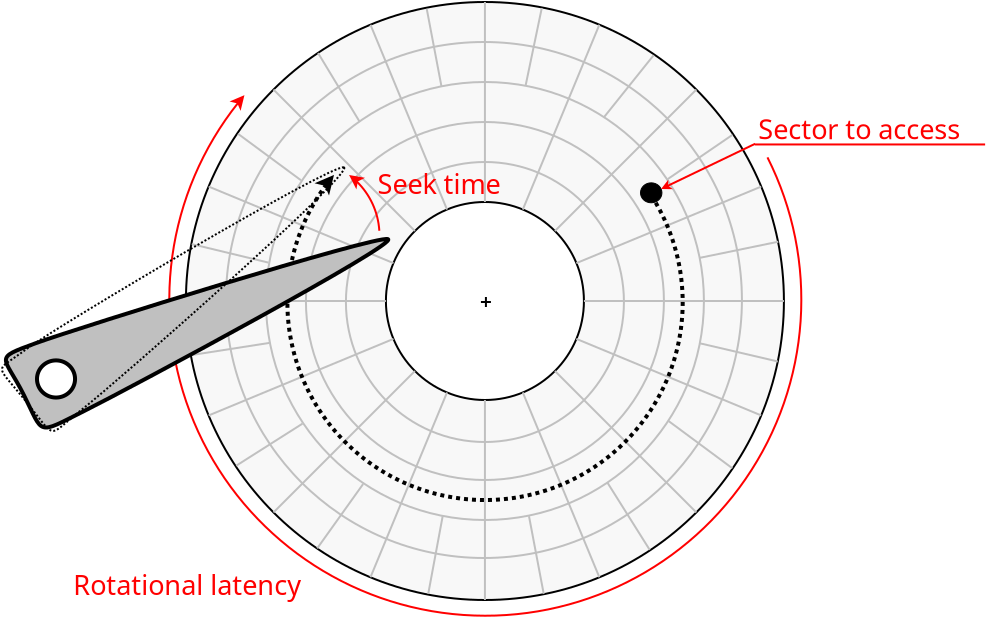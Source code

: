 <?xml version="1.0" encoding="UTF-8"?>
<dia:diagram xmlns:dia="http://www.lysator.liu.se/~alla/dia/">
  <dia:layer name="Background" visible="true" active="true">
    <dia:object type="Standard - Arc" version="0" id="O0">
      <dia:attribute name="obj_pos">
        <dia:point val="51.322,-15.412"/>
      </dia:attribute>
      <dia:attribute name="obj_bb">
        <dia:rectangle val="47.515,-15.468;79.217,10.666"/>
      </dia:attribute>
      <dia:attribute name="conn_endpoints">
        <dia:point val="51.322,-15.412"/>
        <dia:point val="77.473,-12.301"/>
      </dia:attribute>
      <dia:attribute name="arc_color">
        <dia:color val="#ff0000"/>
      </dia:attribute>
      <dia:attribute name="curve_distance">
        <dia:real val="24.534"/>
      </dia:attribute>
      <dia:attribute name="line_width">
        <dia:real val="0.1"/>
      </dia:attribute>
      <dia:attribute name="start_arrow">
        <dia:enum val="22"/>
      </dia:attribute>
      <dia:attribute name="start_arrow_length">
        <dia:real val="0.5"/>
      </dia:attribute>
      <dia:attribute name="start_arrow_width">
        <dia:real val="0.5"/>
      </dia:attribute>
    </dia:object>
    <dia:object type="Standard - Text" version="1" id="O1">
      <dia:attribute name="obj_pos">
        <dia:point val="42.765,9.581"/>
      </dia:attribute>
      <dia:attribute name="obj_bb">
        <dia:rectangle val="42.765,8.323;55.057,9.901"/>
      </dia:attribute>
      <dia:attribute name="text">
        <dia:composite type="text">
          <dia:attribute name="string">
            <dia:string>#Rotational latency#</dia:string>
          </dia:attribute>
          <dia:attribute name="font">
            <dia:font family="sans" style="0" name="Helvetica"/>
          </dia:attribute>
          <dia:attribute name="height">
            <dia:real val="1.693"/>
          </dia:attribute>
          <dia:attribute name="pos">
            <dia:point val="42.765,9.581"/>
          </dia:attribute>
          <dia:attribute name="color">
            <dia:color val="#ff0000"/>
          </dia:attribute>
          <dia:attribute name="alignment">
            <dia:enum val="0"/>
          </dia:attribute>
        </dia:composite>
      </dia:attribute>
      <dia:attribute name="valign">
        <dia:enum val="3"/>
      </dia:attribute>
    </dia:object>
    <dia:object type="Standard - Line" version="0" id="O2">
      <dia:attribute name="obj_pos">
        <dia:point val="76.839,-12.947"/>
      </dia:attribute>
      <dia:attribute name="obj_bb">
        <dia:rectangle val="76.789,-12.997;88.406,-12.897"/>
      </dia:attribute>
      <dia:attribute name="conn_endpoints">
        <dia:point val="76.839,-12.947"/>
        <dia:point val="88.356,-12.947"/>
      </dia:attribute>
      <dia:attribute name="numcp">
        <dia:int val="1"/>
      </dia:attribute>
      <dia:attribute name="line_color">
        <dia:color val="#ff0000"/>
      </dia:attribute>
      <dia:attribute name="line_width">
        <dia:real val="0.1"/>
      </dia:attribute>
    </dia:object>
    <dia:object type="Standard - Text" version="1" id="O3">
      <dia:attribute name="obj_pos">
        <dia:point val="77.013,-13.207"/>
      </dia:attribute>
      <dia:attribute name="obj_bb">
        <dia:rectangle val="77.013,-14.464;88.155,-12.886"/>
      </dia:attribute>
      <dia:attribute name="text">
        <dia:composite type="text">
          <dia:attribute name="string">
            <dia:string>#Sector to access#</dia:string>
          </dia:attribute>
          <dia:attribute name="font">
            <dia:font family="sans" style="0" name="Helvetica"/>
          </dia:attribute>
          <dia:attribute name="height">
            <dia:real val="1.693"/>
          </dia:attribute>
          <dia:attribute name="pos">
            <dia:point val="77.013,-13.207"/>
          </dia:attribute>
          <dia:attribute name="color">
            <dia:color val="#ff0000"/>
          </dia:attribute>
          <dia:attribute name="alignment">
            <dia:enum val="0"/>
          </dia:attribute>
        </dia:composite>
      </dia:attribute>
      <dia:attribute name="valign">
        <dia:enum val="3"/>
      </dia:attribute>
    </dia:object>
    <dia:group>
      <dia:object type="Flowchart - Ellipse" version="0" id="O4">
        <dia:attribute name="obj_pos">
          <dia:point val="48.396,-20.07"/>
        </dia:attribute>
        <dia:attribute name="obj_bb">
          <dia:rectangle val="48.346,-20.12;78.346,9.88"/>
        </dia:attribute>
        <dia:attribute name="elem_corner">
          <dia:point val="48.396,-20.07"/>
        </dia:attribute>
        <dia:attribute name="elem_width">
          <dia:real val="29.9"/>
        </dia:attribute>
        <dia:attribute name="elem_height">
          <dia:real val="29.9"/>
        </dia:attribute>
        <dia:attribute name="border_width">
          <dia:real val="0.1"/>
        </dia:attribute>
        <dia:attribute name="inner_color">
          <dia:color val="#f8f8f8"/>
        </dia:attribute>
        <dia:attribute name="show_background">
          <dia:boolean val="true"/>
        </dia:attribute>
        <dia:attribute name="padding">
          <dia:real val="0.354"/>
        </dia:attribute>
        <dia:attribute name="text">
          <dia:composite type="text">
            <dia:attribute name="string">
              <dia:string>##</dia:string>
            </dia:attribute>
            <dia:attribute name="font">
              <dia:font family="sans" style="0" name="Helvetica"/>
            </dia:attribute>
            <dia:attribute name="height">
              <dia:real val="0.8"/>
            </dia:attribute>
            <dia:attribute name="pos">
              <dia:point val="63.346,-4.925"/>
            </dia:attribute>
            <dia:attribute name="color">
              <dia:color val="#000000"/>
            </dia:attribute>
            <dia:attribute name="alignment">
              <dia:enum val="1"/>
            </dia:attribute>
          </dia:composite>
        </dia:attribute>
      </dia:object>
      <dia:object type="Flowchart - Ellipse" version="0" id="O5">
        <dia:attribute name="obj_pos">
          <dia:point val="58.396,-10.07"/>
        </dia:attribute>
        <dia:attribute name="obj_bb">
          <dia:rectangle val="58.346,-10.12;68.346,-0.12"/>
        </dia:attribute>
        <dia:attribute name="elem_corner">
          <dia:point val="58.396,-10.07"/>
        </dia:attribute>
        <dia:attribute name="elem_width">
          <dia:real val="9.9"/>
        </dia:attribute>
        <dia:attribute name="elem_height">
          <dia:real val="9.9"/>
        </dia:attribute>
        <dia:attribute name="border_width">
          <dia:real val="0.1"/>
        </dia:attribute>
        <dia:attribute name="show_background">
          <dia:boolean val="true"/>
        </dia:attribute>
        <dia:attribute name="padding">
          <dia:real val="0.354"/>
        </dia:attribute>
        <dia:attribute name="text">
          <dia:composite type="text">
            <dia:attribute name="string">
              <dia:string>##</dia:string>
            </dia:attribute>
            <dia:attribute name="font">
              <dia:font family="sans" style="0" name="Helvetica"/>
            </dia:attribute>
            <dia:attribute name="height">
              <dia:real val="0.8"/>
            </dia:attribute>
            <dia:attribute name="pos">
              <dia:point val="63.346,-4.925"/>
            </dia:attribute>
            <dia:attribute name="color">
              <dia:color val="#000000"/>
            </dia:attribute>
            <dia:attribute name="alignment">
              <dia:enum val="1"/>
            </dia:attribute>
          </dia:composite>
        </dia:attribute>
      </dia:object>
      <dia:object type="Flowchart - Ellipse" version="0" id="O6">
        <dia:attribute name="obj_pos">
          <dia:point val="56.396,-12.07"/>
        </dia:attribute>
        <dia:attribute name="obj_bb">
          <dia:rectangle val="56.346,-12.12;70.346,1.98"/>
        </dia:attribute>
        <dia:attribute name="elem_corner">
          <dia:point val="56.396,-12.07"/>
        </dia:attribute>
        <dia:attribute name="elem_width">
          <dia:real val="13.9"/>
        </dia:attribute>
        <dia:attribute name="elem_height">
          <dia:real val="14.0"/>
        </dia:attribute>
        <dia:attribute name="border_width">
          <dia:real val="0.1"/>
        </dia:attribute>
        <dia:attribute name="border_color">
          <dia:color val="#c0c0c0"/>
        </dia:attribute>
        <dia:attribute name="show_background">
          <dia:boolean val="false"/>
        </dia:attribute>
        <dia:attribute name="padding">
          <dia:real val="0.354"/>
        </dia:attribute>
        <dia:attribute name="text">
          <dia:composite type="text">
            <dia:attribute name="string">
              <dia:string>##</dia:string>
            </dia:attribute>
            <dia:attribute name="font">
              <dia:font family="sans" style="0" name="Helvetica"/>
            </dia:attribute>
            <dia:attribute name="height">
              <dia:real val="0.8"/>
            </dia:attribute>
            <dia:attribute name="pos">
              <dia:point val="63.346,-4.875"/>
            </dia:attribute>
            <dia:attribute name="color">
              <dia:color val="#000000"/>
            </dia:attribute>
            <dia:attribute name="alignment">
              <dia:enum val="1"/>
            </dia:attribute>
          </dia:composite>
        </dia:attribute>
      </dia:object>
      <dia:object type="Flowchart - Ellipse" version="0" id="O7">
        <dia:attribute name="obj_pos">
          <dia:point val="54.396,-14.07"/>
        </dia:attribute>
        <dia:attribute name="obj_bb">
          <dia:rectangle val="54.346,-14.12;72.346,3.88"/>
        </dia:attribute>
        <dia:attribute name="elem_corner">
          <dia:point val="54.396,-14.07"/>
        </dia:attribute>
        <dia:attribute name="elem_width">
          <dia:real val="17.9"/>
        </dia:attribute>
        <dia:attribute name="elem_height">
          <dia:real val="17.9"/>
        </dia:attribute>
        <dia:attribute name="border_width">
          <dia:real val="0.1"/>
        </dia:attribute>
        <dia:attribute name="border_color">
          <dia:color val="#c0c0c0"/>
        </dia:attribute>
        <dia:attribute name="show_background">
          <dia:boolean val="false"/>
        </dia:attribute>
        <dia:attribute name="padding">
          <dia:real val="0.354"/>
        </dia:attribute>
        <dia:attribute name="text">
          <dia:composite type="text">
            <dia:attribute name="string">
              <dia:string>##</dia:string>
            </dia:attribute>
            <dia:attribute name="font">
              <dia:font family="sans" style="0" name="Helvetica"/>
            </dia:attribute>
            <dia:attribute name="height">
              <dia:real val="0.8"/>
            </dia:attribute>
            <dia:attribute name="pos">
              <dia:point val="63.346,-4.925"/>
            </dia:attribute>
            <dia:attribute name="color">
              <dia:color val="#000000"/>
            </dia:attribute>
            <dia:attribute name="alignment">
              <dia:enum val="1"/>
            </dia:attribute>
          </dia:composite>
        </dia:attribute>
      </dia:object>
      <dia:object type="Flowchart - Ellipse" version="0" id="O8">
        <dia:attribute name="obj_pos">
          <dia:point val="50.396,-18.07"/>
        </dia:attribute>
        <dia:attribute name="obj_bb">
          <dia:rectangle val="50.346,-18.12;76.246,7.78"/>
        </dia:attribute>
        <dia:attribute name="elem_corner">
          <dia:point val="50.396,-18.07"/>
        </dia:attribute>
        <dia:attribute name="elem_width">
          <dia:real val="25.8"/>
        </dia:attribute>
        <dia:attribute name="elem_height">
          <dia:real val="25.8"/>
        </dia:attribute>
        <dia:attribute name="border_width">
          <dia:real val="0.1"/>
        </dia:attribute>
        <dia:attribute name="border_color">
          <dia:color val="#c0c0c0"/>
        </dia:attribute>
        <dia:attribute name="show_background">
          <dia:boolean val="false"/>
        </dia:attribute>
        <dia:attribute name="padding">
          <dia:real val="0.354"/>
        </dia:attribute>
        <dia:attribute name="text">
          <dia:composite type="text">
            <dia:attribute name="string">
              <dia:string>##</dia:string>
            </dia:attribute>
            <dia:attribute name="font">
              <dia:font family="sans" style="0" name="Helvetica"/>
            </dia:attribute>
            <dia:attribute name="height">
              <dia:real val="0.8"/>
            </dia:attribute>
            <dia:attribute name="pos">
              <dia:point val="63.296,-4.975"/>
            </dia:attribute>
            <dia:attribute name="color">
              <dia:color val="#000000"/>
            </dia:attribute>
            <dia:attribute name="alignment">
              <dia:enum val="1"/>
            </dia:attribute>
          </dia:composite>
        </dia:attribute>
      </dia:object>
      <dia:object type="Flowchart - Ellipse" version="0" id="O9">
        <dia:attribute name="obj_pos">
          <dia:point val="52.396,-16.07"/>
        </dia:attribute>
        <dia:attribute name="obj_bb">
          <dia:rectangle val="52.346,-16.12;74.346,5.88"/>
        </dia:attribute>
        <dia:attribute name="elem_corner">
          <dia:point val="52.396,-16.07"/>
        </dia:attribute>
        <dia:attribute name="elem_width">
          <dia:real val="21.9"/>
        </dia:attribute>
        <dia:attribute name="elem_height">
          <dia:real val="21.9"/>
        </dia:attribute>
        <dia:attribute name="border_width">
          <dia:real val="0.1"/>
        </dia:attribute>
        <dia:attribute name="border_color">
          <dia:color val="#c0c0c0"/>
        </dia:attribute>
        <dia:attribute name="show_background">
          <dia:boolean val="false"/>
        </dia:attribute>
        <dia:attribute name="padding">
          <dia:real val="0.354"/>
        </dia:attribute>
        <dia:attribute name="text">
          <dia:composite type="text">
            <dia:attribute name="string">
              <dia:string>##</dia:string>
            </dia:attribute>
            <dia:attribute name="font">
              <dia:font family="sans" style="0" name="Helvetica"/>
            </dia:attribute>
            <dia:attribute name="height">
              <dia:real val="0.8"/>
            </dia:attribute>
            <dia:attribute name="pos">
              <dia:point val="63.346,-4.925"/>
            </dia:attribute>
            <dia:attribute name="color">
              <dia:color val="#000000"/>
            </dia:attribute>
            <dia:attribute name="alignment">
              <dia:enum val="1"/>
            </dia:attribute>
          </dia:composite>
        </dia:attribute>
      </dia:object>
      <dia:object type="Standard - Line" version="0" id="O10">
        <dia:attribute name="obj_pos">
          <dia:point val="68.296,-5.12"/>
        </dia:attribute>
        <dia:attribute name="obj_bb">
          <dia:rectangle val="68.246,-5.17;78.346,-5.07"/>
        </dia:attribute>
        <dia:attribute name="conn_endpoints">
          <dia:point val="68.296,-5.12"/>
          <dia:point val="78.296,-5.12"/>
        </dia:attribute>
        <dia:attribute name="numcp">
          <dia:int val="1"/>
        </dia:attribute>
        <dia:attribute name="line_color">
          <dia:color val="#c0c0c0"/>
        </dia:attribute>
        <dia:attribute name="line_width">
          <dia:real val="0.1"/>
        </dia:attribute>
      </dia:object>
      <dia:object type="Standard - Line" version="0" id="O11">
        <dia:attribute name="obj_pos">
          <dia:point val="63.346,-20.07"/>
        </dia:attribute>
        <dia:attribute name="obj_bb">
          <dia:rectangle val="63.296,-20.12;63.396,-10.02"/>
        </dia:attribute>
        <dia:attribute name="conn_endpoints">
          <dia:point val="63.346,-20.07"/>
          <dia:point val="63.346,-10.07"/>
        </dia:attribute>
        <dia:attribute name="numcp">
          <dia:int val="1"/>
        </dia:attribute>
        <dia:attribute name="line_color">
          <dia:color val="#c0c0c0"/>
        </dia:attribute>
        <dia:attribute name="line_width">
          <dia:real val="0.1"/>
        </dia:attribute>
      </dia:object>
      <dia:object type="Standard - Line" version="0" id="O12">
        <dia:attribute name="obj_pos">
          <dia:point val="63.346,9.83"/>
        </dia:attribute>
        <dia:attribute name="obj_bb">
          <dia:rectangle val="63.296,-0.22;63.396,9.88"/>
        </dia:attribute>
        <dia:attribute name="conn_endpoints">
          <dia:point val="63.346,9.83"/>
          <dia:point val="63.346,-0.17"/>
        </dia:attribute>
        <dia:attribute name="numcp">
          <dia:int val="1"/>
        </dia:attribute>
        <dia:attribute name="line_color">
          <dia:color val="#c0c0c0"/>
        </dia:attribute>
        <dia:attribute name="line_width">
          <dia:real val="0.1"/>
        </dia:attribute>
      </dia:object>
      <dia:object type="Standard - Line" version="0" id="O13">
        <dia:attribute name="obj_pos">
          <dia:point val="65.24,-9.693"/>
        </dia:attribute>
        <dia:attribute name="obj_bb">
          <dia:rectangle val="65.175,-18.997;69.132,-9.628"/>
        </dia:attribute>
        <dia:attribute name="conn_endpoints">
          <dia:point val="65.24,-9.693"/>
          <dia:point val="69.067,-18.932"/>
        </dia:attribute>
        <dia:attribute name="numcp">
          <dia:int val="1"/>
        </dia:attribute>
        <dia:attribute name="line_color">
          <dia:color val="#c0c0c0"/>
        </dia:attribute>
        <dia:attribute name="line_width">
          <dia:real val="0.1"/>
        </dia:attribute>
      </dia:object>
      <dia:object type="Standard - Line" version="0" id="O14">
        <dia:attribute name="obj_pos">
          <dia:point val="58.396,-5.12"/>
        </dia:attribute>
        <dia:attribute name="obj_bb">
          <dia:rectangle val="48.346,-5.17;58.446,-5.07"/>
        </dia:attribute>
        <dia:attribute name="conn_endpoints">
          <dia:point val="58.396,-5.12"/>
          <dia:point val="48.396,-5.12"/>
        </dia:attribute>
        <dia:attribute name="numcp">
          <dia:int val="1"/>
        </dia:attribute>
        <dia:attribute name="line_color">
          <dia:color val="#c0c0c0"/>
        </dia:attribute>
        <dia:attribute name="line_width">
          <dia:real val="0.1"/>
        </dia:attribute>
      </dia:object>
      <dia:object type="Standard - Line" version="0" id="O15">
        <dia:attribute name="obj_pos">
          <dia:point val="66.846,-8.62"/>
        </dia:attribute>
        <dia:attribute name="obj_bb">
          <dia:rectangle val="66.775,-15.762;73.987,-8.549"/>
        </dia:attribute>
        <dia:attribute name="conn_endpoints">
          <dia:point val="66.846,-8.62"/>
          <dia:point val="73.917,-15.691"/>
        </dia:attribute>
        <dia:attribute name="numcp">
          <dia:int val="1"/>
        </dia:attribute>
        <dia:attribute name="line_color">
          <dia:color val="#c0c0c0"/>
        </dia:attribute>
        <dia:attribute name="line_width">
          <dia:real val="0.1"/>
        </dia:attribute>
      </dia:object>
      <dia:object type="Standard - Line" version="0" id="O16">
        <dia:attribute name="obj_pos">
          <dia:point val="67.919,-7.014"/>
        </dia:attribute>
        <dia:attribute name="obj_bb">
          <dia:rectangle val="67.853,-10.906;77.223,-6.949"/>
        </dia:attribute>
        <dia:attribute name="conn_endpoints">
          <dia:point val="67.919,-7.014"/>
          <dia:point val="77.158,-10.841"/>
        </dia:attribute>
        <dia:attribute name="numcp">
          <dia:int val="1"/>
        </dia:attribute>
        <dia:attribute name="line_color">
          <dia:color val="#c0c0c0"/>
        </dia:attribute>
        <dia:attribute name="line_width">
          <dia:real val="0.1"/>
        </dia:attribute>
      </dia:object>
      <dia:object type="Standard - Line" version="0" id="O17">
        <dia:attribute name="obj_pos">
          <dia:point val="67.919,-3.226"/>
        </dia:attribute>
        <dia:attribute name="obj_bb">
          <dia:rectangle val="67.853,-3.291;77.223,0.666"/>
        </dia:attribute>
        <dia:attribute name="conn_endpoints">
          <dia:point val="67.919,-3.226"/>
          <dia:point val="77.158,0.601"/>
        </dia:attribute>
        <dia:attribute name="numcp">
          <dia:int val="1"/>
        </dia:attribute>
        <dia:attribute name="line_color">
          <dia:color val="#c0c0c0"/>
        </dia:attribute>
        <dia:attribute name="line_width">
          <dia:real val="0.1"/>
        </dia:attribute>
      </dia:object>
      <dia:object type="Standard - Line" version="0" id="O18">
        <dia:attribute name="obj_pos">
          <dia:point val="66.846,-1.62"/>
        </dia:attribute>
        <dia:attribute name="obj_bb">
          <dia:rectangle val="66.775,-1.691;73.987,5.522"/>
        </dia:attribute>
        <dia:attribute name="conn_endpoints">
          <dia:point val="66.846,-1.62"/>
          <dia:point val="73.917,5.451"/>
        </dia:attribute>
        <dia:attribute name="numcp">
          <dia:int val="1"/>
        </dia:attribute>
        <dia:attribute name="line_color">
          <dia:color val="#c0c0c0"/>
        </dia:attribute>
        <dia:attribute name="line_width">
          <dia:real val="0.1"/>
        </dia:attribute>
      </dia:object>
      <dia:object type="Standard - Line" version="0" id="O19">
        <dia:attribute name="obj_pos">
          <dia:point val="65.24,-0.547"/>
        </dia:attribute>
        <dia:attribute name="obj_bb">
          <dia:rectangle val="65.175,-0.612;69.132,8.757"/>
        </dia:attribute>
        <dia:attribute name="conn_endpoints">
          <dia:point val="65.24,-0.547"/>
          <dia:point val="69.067,8.692"/>
        </dia:attribute>
        <dia:attribute name="numcp">
          <dia:int val="1"/>
        </dia:attribute>
        <dia:attribute name="line_color">
          <dia:color val="#c0c0c0"/>
        </dia:attribute>
        <dia:attribute name="line_width">
          <dia:real val="0.1"/>
        </dia:attribute>
      </dia:object>
      <dia:object type="Standard - Line" version="0" id="O20">
        <dia:attribute name="obj_pos">
          <dia:point val="61.451,-0.547"/>
        </dia:attribute>
        <dia:attribute name="obj_bb">
          <dia:rectangle val="57.559,-0.612;61.517,8.757"/>
        </dia:attribute>
        <dia:attribute name="conn_endpoints">
          <dia:point val="61.451,-0.547"/>
          <dia:point val="57.624,8.692"/>
        </dia:attribute>
        <dia:attribute name="numcp">
          <dia:int val="1"/>
        </dia:attribute>
        <dia:attribute name="line_color">
          <dia:color val="#c0c0c0"/>
        </dia:attribute>
        <dia:attribute name="line_width">
          <dia:real val="0.1"/>
        </dia:attribute>
      </dia:object>
      <dia:object type="Standard - Line" version="0" id="O21">
        <dia:attribute name="obj_pos">
          <dia:point val="58.772,-3.226"/>
        </dia:attribute>
        <dia:attribute name="obj_bb">
          <dia:rectangle val="49.468,-3.291;58.838,0.666"/>
        </dia:attribute>
        <dia:attribute name="conn_endpoints">
          <dia:point val="58.772,-3.226"/>
          <dia:point val="49.534,0.601"/>
        </dia:attribute>
        <dia:attribute name="numcp">
          <dia:int val="1"/>
        </dia:attribute>
        <dia:attribute name="line_color">
          <dia:color val="#c0c0c0"/>
        </dia:attribute>
        <dia:attribute name="line_width">
          <dia:real val="0.1"/>
        </dia:attribute>
      </dia:object>
      <dia:object type="Standard - Line" version="0" id="O22">
        <dia:attribute name="obj_pos">
          <dia:point val="59.845,-1.62"/>
        </dia:attribute>
        <dia:attribute name="obj_bb">
          <dia:rectangle val="52.704,-1.691;59.916,5.522"/>
        </dia:attribute>
        <dia:attribute name="conn_endpoints">
          <dia:point val="59.845,-1.62"/>
          <dia:point val="52.774,5.451"/>
        </dia:attribute>
        <dia:attribute name="numcp">
          <dia:int val="1"/>
        </dia:attribute>
        <dia:attribute name="line_color">
          <dia:color val="#c0c0c0"/>
        </dia:attribute>
        <dia:attribute name="line_width">
          <dia:real val="0.1"/>
        </dia:attribute>
      </dia:object>
      <dia:object type="Standard - Line" version="0" id="O23">
        <dia:attribute name="obj_pos">
          <dia:point val="49.534,-10.841"/>
        </dia:attribute>
        <dia:attribute name="obj_bb">
          <dia:rectangle val="49.468,-10.906;58.838,-6.949"/>
        </dia:attribute>
        <dia:attribute name="conn_endpoints">
          <dia:point val="49.534,-10.841"/>
          <dia:point val="58.772,-7.014"/>
        </dia:attribute>
        <dia:attribute name="numcp">
          <dia:int val="1"/>
        </dia:attribute>
        <dia:attribute name="line_color">
          <dia:color val="#c0c0c0"/>
        </dia:attribute>
        <dia:attribute name="line_width">
          <dia:real val="0.1"/>
        </dia:attribute>
      </dia:object>
      <dia:object type="Standard - Line" version="0" id="O24">
        <dia:attribute name="obj_pos">
          <dia:point val="52.774,-15.691"/>
        </dia:attribute>
        <dia:attribute name="obj_bb">
          <dia:rectangle val="52.704,-15.762;59.916,-8.549"/>
        </dia:attribute>
        <dia:attribute name="conn_endpoints">
          <dia:point val="52.774,-15.691"/>
          <dia:point val="59.845,-8.62"/>
        </dia:attribute>
        <dia:attribute name="numcp">
          <dia:int val="1"/>
        </dia:attribute>
        <dia:attribute name="line_color">
          <dia:color val="#c0c0c0"/>
        </dia:attribute>
        <dia:attribute name="line_width">
          <dia:real val="0.1"/>
        </dia:attribute>
      </dia:object>
      <dia:object type="Standard - Line" version="0" id="O25">
        <dia:attribute name="obj_pos">
          <dia:point val="57.624,-18.932"/>
        </dia:attribute>
        <dia:attribute name="obj_bb">
          <dia:rectangle val="57.559,-18.997;61.517,-9.628"/>
        </dia:attribute>
        <dia:attribute name="conn_endpoints">
          <dia:point val="57.624,-18.932"/>
          <dia:point val="61.451,-9.693"/>
        </dia:attribute>
        <dia:attribute name="numcp">
          <dia:int val="1"/>
        </dia:attribute>
        <dia:attribute name="line_color">
          <dia:color val="#c0c0c0"/>
        </dia:attribute>
        <dia:attribute name="line_width">
          <dia:real val="0.1"/>
        </dia:attribute>
      </dia:object>
      <dia:object type="Standard - Line" version="0" id="O26">
        <dia:attribute name="obj_pos">
          <dia:point val="74.074,-7.275"/>
        </dia:attribute>
        <dia:attribute name="obj_bb">
          <dia:rectangle val="74.015,-8.144;78.073,-7.216"/>
        </dia:attribute>
        <dia:attribute name="conn_endpoints">
          <dia:point val="74.074,-7.275"/>
          <dia:point val="78.013,-8.085"/>
        </dia:attribute>
        <dia:attribute name="numcp">
          <dia:int val="1"/>
        </dia:attribute>
        <dia:attribute name="line_color">
          <dia:color val="#c0c0c0"/>
        </dia:attribute>
        <dia:attribute name="line_width">
          <dia:real val="0.1"/>
        </dia:attribute>
      </dia:object>
      <dia:object type="Standard - Line" version="0" id="O27">
        <dia:attribute name="obj_pos">
          <dia:point val="72.484,-11.214"/>
        </dia:attribute>
        <dia:attribute name="obj_bb">
          <dia:rectangle val="72.414,-13.498;75.794,-11.145"/>
        </dia:attribute>
        <dia:attribute name="conn_endpoints">
          <dia:point val="72.484,-11.214"/>
          <dia:point val="75.724,-13.429"/>
        </dia:attribute>
        <dia:attribute name="numcp">
          <dia:int val="1"/>
        </dia:attribute>
        <dia:attribute name="line_color">
          <dia:color val="#c0c0c0"/>
        </dia:attribute>
        <dia:attribute name="line_width">
          <dia:real val="0.1"/>
        </dia:attribute>
      </dia:object>
      <dia:object type="Standard - Line" version="0" id="O28">
        <dia:attribute name="obj_pos">
          <dia:point val="69.296,-14.306"/>
        </dia:attribute>
        <dia:attribute name="obj_bb">
          <dia:rectangle val="69.225,-17.483;71.856,-14.236"/>
        </dia:attribute>
        <dia:attribute name="conn_endpoints">
          <dia:point val="69.296,-14.306"/>
          <dia:point val="71.785,-17.413"/>
        </dia:attribute>
        <dia:attribute name="numcp">
          <dia:int val="1"/>
        </dia:attribute>
        <dia:attribute name="line_color">
          <dia:color val="#c0c0c0"/>
        </dia:attribute>
        <dia:attribute name="line_width">
          <dia:real val="0.1"/>
        </dia:attribute>
      </dia:object>
      <dia:object type="Standard - Line" version="0" id="O29">
        <dia:attribute name="obj_pos">
          <dia:point val="65.386,-15.919"/>
        </dia:attribute>
        <dia:attribute name="obj_bb">
          <dia:rectangle val="65.327,-19.828;66.248,-15.859"/>
        </dia:attribute>
        <dia:attribute name="conn_endpoints">
          <dia:point val="65.386,-15.919"/>
          <dia:point val="66.189,-19.768"/>
        </dia:attribute>
        <dia:attribute name="numcp">
          <dia:int val="1"/>
        </dia:attribute>
        <dia:attribute name="line_color">
          <dia:color val="#c0c0c0"/>
        </dia:attribute>
        <dia:attribute name="line_width">
          <dia:real val="0.1"/>
        </dia:attribute>
      </dia:object>
      <dia:object type="Standard - Line" version="0" id="O30">
        <dia:attribute name="obj_pos">
          <dia:point val="61.179,-15.822"/>
        </dia:attribute>
        <dia:attribute name="obj_bb">
          <dia:rectangle val="60.377,-19.79;61.238,-15.764"/>
        </dia:attribute>
        <dia:attribute name="conn_endpoints">
          <dia:point val="61.179,-15.822"/>
          <dia:point val="60.436,-19.731"/>
        </dia:attribute>
        <dia:attribute name="numcp">
          <dia:int val="1"/>
        </dia:attribute>
        <dia:attribute name="line_color">
          <dia:color val="#c0c0c0"/>
        </dia:attribute>
        <dia:attribute name="line_width">
          <dia:real val="0.1"/>
        </dia:attribute>
      </dia:object>
      <dia:object type="Standard - Line" version="0" id="O31">
        <dia:attribute name="obj_pos">
          <dia:point val="57.086,-14.075"/>
        </dia:attribute>
        <dia:attribute name="obj_bb">
          <dia:rectangle val="54.936,-17.585;57.154,-14.007"/>
        </dia:attribute>
        <dia:attribute name="conn_endpoints">
          <dia:point val="57.086,-14.075"/>
          <dia:point val="55.005,-17.517"/>
        </dia:attribute>
        <dia:attribute name="numcp">
          <dia:int val="1"/>
        </dia:attribute>
        <dia:attribute name="line_color">
          <dia:color val="#c0c0c0"/>
        </dia:attribute>
        <dia:attribute name="line_width">
          <dia:real val="0.1"/>
        </dia:attribute>
      </dia:object>
      <dia:object type="Standard - Line" version="0" id="O32">
        <dia:attribute name="obj_pos">
          <dia:point val="54.15,-11.155"/>
        </dia:attribute>
        <dia:attribute name="obj_bb">
          <dia:rectangle val="50.929,-13.551;54.22,-11.085"/>
        </dia:attribute>
        <dia:attribute name="conn_endpoints">
          <dia:point val="54.15,-11.155"/>
          <dia:point val="50.999,-13.481"/>
        </dia:attribute>
        <dia:attribute name="numcp">
          <dia:int val="1"/>
        </dia:attribute>
        <dia:attribute name="line_color">
          <dia:color val="#c0c0c0"/>
        </dia:attribute>
        <dia:attribute name="line_width">
          <dia:real val="0.1"/>
        </dia:attribute>
      </dia:object>
      <dia:object type="Standard - Line" version="0" id="O33">
        <dia:attribute name="obj_pos">
          <dia:point val="52.53,-7.037"/>
        </dia:attribute>
        <dia:attribute name="obj_bb">
          <dia:rectangle val="48.629,-8.025;52.59,-6.977"/>
        </dia:attribute>
        <dia:attribute name="conn_endpoints">
          <dia:point val="52.53,-7.037"/>
          <dia:point val="48.689,-7.965"/>
        </dia:attribute>
        <dia:attribute name="numcp">
          <dia:int val="1"/>
        </dia:attribute>
        <dia:attribute name="line_color">
          <dia:color val="#c0c0c0"/>
        </dia:attribute>
        <dia:attribute name="line_width">
          <dia:real val="0.1"/>
        </dia:attribute>
      </dia:object>
      <dia:object type="Standard - Line" version="0" id="O34">
        <dia:attribute name="obj_pos">
          <dia:point val="52.56,-3.024"/>
        </dia:attribute>
        <dia:attribute name="obj_bb">
          <dia:rectangle val="48.593,-3.081;52.617,-2.357"/>
        </dia:attribute>
        <dia:attribute name="conn_endpoints">
          <dia:point val="52.56,-3.024"/>
          <dia:point val="48.65,-2.414"/>
        </dia:attribute>
        <dia:attribute name="numcp">
          <dia:int val="1"/>
        </dia:attribute>
        <dia:attribute name="line_color">
          <dia:color val="#c0c0c0"/>
        </dia:attribute>
        <dia:attribute name="line_width">
          <dia:real val="0.1"/>
        </dia:attribute>
      </dia:object>
      <dia:object type="Standard - Line" version="0" id="O35">
        <dia:attribute name="obj_pos">
          <dia:point val="54.224,1.012"/>
        </dia:attribute>
        <dia:attribute name="obj_bb">
          <dia:rectangle val="50.841,0.943;54.293,3.184"/>
        </dia:attribute>
        <dia:attribute name="conn_endpoints">
          <dia:point val="54.224,1.012"/>
          <dia:point val="50.91,3.115"/>
        </dia:attribute>
        <dia:attribute name="numcp">
          <dia:int val="1"/>
        </dia:attribute>
        <dia:attribute name="line_color">
          <dia:color val="#c0c0c0"/>
        </dia:attribute>
        <dia:attribute name="line_width">
          <dia:real val="0.1"/>
        </dia:attribute>
      </dia:object>
      <dia:object type="Standard - Line" version="0" id="O36">
        <dia:attribute name="obj_pos">
          <dia:point val="57.257,4.03"/>
        </dia:attribute>
        <dia:attribute name="obj_bb">
          <dia:rectangle val="54.891,3.96;57.327,7.318"/>
        </dia:attribute>
        <dia:attribute name="conn_endpoints">
          <dia:point val="57.257,4.03"/>
          <dia:point val="54.96,7.248"/>
        </dia:attribute>
        <dia:attribute name="numcp">
          <dia:int val="1"/>
        </dia:attribute>
        <dia:attribute name="line_color">
          <dia:color val="#c0c0c0"/>
        </dia:attribute>
        <dia:attribute name="line_width">
          <dia:real val="0.1"/>
        </dia:attribute>
      </dia:object>
      <dia:object type="Standard - Line" version="0" id="O37">
        <dia:attribute name="obj_pos">
          <dia:point val="61.233,5.642"/>
        </dia:attribute>
        <dia:attribute name="obj_bb">
          <dia:rectangle val="60.454,5.584;61.291,9.58"/>
        </dia:attribute>
        <dia:attribute name="conn_endpoints">
          <dia:point val="61.233,5.642"/>
          <dia:point val="60.512,9.522"/>
        </dia:attribute>
        <dia:attribute name="numcp">
          <dia:int val="1"/>
        </dia:attribute>
        <dia:attribute name="line_color">
          <dia:color val="#c0c0c0"/>
        </dia:attribute>
        <dia:attribute name="line_width">
          <dia:real val="0.1"/>
        </dia:attribute>
      </dia:object>
      <dia:object type="Standard - Line" version="0" id="O38">
        <dia:attribute name="obj_pos">
          <dia:point val="65.55,5.642"/>
        </dia:attribute>
        <dia:attribute name="obj_bb">
          <dia:rectangle val="65.492,5.584;66.344,9.58"/>
        </dia:attribute>
        <dia:attribute name="conn_endpoints">
          <dia:point val="65.55,5.642"/>
          <dia:point val="66.286,9.522"/>
        </dia:attribute>
        <dia:attribute name="numcp">
          <dia:int val="1"/>
        </dia:attribute>
        <dia:attribute name="line_color">
          <dia:color val="#c0c0c0"/>
        </dia:attribute>
        <dia:attribute name="line_width">
          <dia:real val="0.1"/>
        </dia:attribute>
      </dia:object>
      <dia:object type="Standard - Line" version="0" id="O39">
        <dia:attribute name="obj_pos">
          <dia:point val="69.467,3.955"/>
        </dia:attribute>
        <dia:attribute name="obj_bb">
          <dia:rectangle val="69.398,3.886;71.654,7.391"/>
        </dia:attribute>
        <dia:attribute name="conn_endpoints">
          <dia:point val="69.467,3.955"/>
          <dia:point val="71.585,7.322"/>
        </dia:attribute>
        <dia:attribute name="numcp">
          <dia:int val="1"/>
        </dia:attribute>
        <dia:attribute name="line_color">
          <dia:color val="#c0c0c0"/>
        </dia:attribute>
        <dia:attribute name="line_width">
          <dia:real val="0.1"/>
        </dia:attribute>
      </dia:object>
      <dia:object type="Standard - Line" version="0" id="O40">
        <dia:attribute name="obj_pos">
          <dia:point val="72.534,0.886"/>
        </dia:attribute>
        <dia:attribute name="obj_bb">
          <dia:rectangle val="72.464,0.816;75.785,3.312"/>
        </dia:attribute>
        <dia:attribute name="conn_endpoints">
          <dia:point val="72.534,0.886"/>
          <dia:point val="75.715,3.242"/>
        </dia:attribute>
        <dia:attribute name="numcp">
          <dia:int val="1"/>
        </dia:attribute>
        <dia:attribute name="line_color">
          <dia:color val="#c0c0c0"/>
        </dia:attribute>
        <dia:attribute name="line_width">
          <dia:real val="0.1"/>
        </dia:attribute>
      </dia:object>
      <dia:object type="Standard - Line" version="0" id="O41">
        <dia:attribute name="obj_pos">
          <dia:point val="74.109,-3.001"/>
        </dia:attribute>
        <dia:attribute name="obj_bb">
          <dia:rectangle val="74.049,-3.061;78.049,-2.035"/>
        </dia:attribute>
        <dia:attribute name="conn_endpoints">
          <dia:point val="74.109,-3.001"/>
          <dia:point val="77.989,-2.095"/>
        </dia:attribute>
        <dia:attribute name="numcp">
          <dia:int val="1"/>
        </dia:attribute>
        <dia:attribute name="line_color">
          <dia:color val="#c0c0c0"/>
        </dia:attribute>
        <dia:attribute name="line_width">
          <dia:real val="0.1"/>
        </dia:attribute>
      </dia:object>
    </dia:group>
    <dia:group>
      <dia:object type="Standard - Line" version="0" id="O42">
        <dia:attribute name="obj_pos">
          <dia:point val="63.396,-5.32"/>
        </dia:attribute>
        <dia:attribute name="obj_bb">
          <dia:rectangle val="63.346,-5.37;63.446,-4.77"/>
        </dia:attribute>
        <dia:attribute name="conn_endpoints">
          <dia:point val="63.396,-5.32"/>
          <dia:point val="63.396,-4.82"/>
        </dia:attribute>
        <dia:attribute name="numcp">
          <dia:int val="1"/>
        </dia:attribute>
        <dia:attribute name="line_width">
          <dia:real val="0.1"/>
        </dia:attribute>
      </dia:object>
      <dia:object type="Standard - Line" version="0" id="O43">
        <dia:attribute name="obj_pos">
          <dia:point val="63.146,-5.07"/>
        </dia:attribute>
        <dia:attribute name="obj_bb">
          <dia:rectangle val="63.096,-5.12;63.696,-5.02"/>
        </dia:attribute>
        <dia:attribute name="conn_endpoints">
          <dia:point val="63.146,-5.07"/>
          <dia:point val="63.646,-5.07"/>
        </dia:attribute>
        <dia:attribute name="numcp">
          <dia:int val="1"/>
        </dia:attribute>
        <dia:attribute name="line_width">
          <dia:real val="0.1"/>
        </dia:attribute>
      </dia:object>
    </dia:group>
    <dia:object type="Standard - Arc" version="0" id="O44">
      <dia:attribute name="obj_pos">
        <dia:point val="58.066,-8.633"/>
      </dia:attribute>
      <dia:attribute name="obj_bb">
        <dia:rectangle val="56.486,-11.487;58.134,-8.565"/>
      </dia:attribute>
      <dia:attribute name="conn_endpoints">
        <dia:point val="58.066,-8.633"/>
        <dia:point val="56.554,-11.42"/>
      </dia:attribute>
      <dia:attribute name="arc_color">
        <dia:color val="#ff0000"/>
      </dia:attribute>
      <dia:attribute name="curve_distance">
        <dia:real val="0.351"/>
      </dia:attribute>
      <dia:attribute name="line_width">
        <dia:real val="0.1"/>
      </dia:attribute>
      <dia:attribute name="end_arrow">
        <dia:enum val="22"/>
      </dia:attribute>
      <dia:attribute name="end_arrow_length">
        <dia:real val="0.5"/>
      </dia:attribute>
      <dia:attribute name="end_arrow_width">
        <dia:real val="0.5"/>
      </dia:attribute>
    </dia:object>
    <dia:object type="Standard - Text" version="1" id="O45">
      <dia:attribute name="obj_pos">
        <dia:point val="57.977,-10.472"/>
      </dia:attribute>
      <dia:attribute name="obj_bb">
        <dia:rectangle val="57.977,-11.729;64.78,-10.152"/>
      </dia:attribute>
      <dia:attribute name="text">
        <dia:composite type="text">
          <dia:attribute name="string">
            <dia:string>#Seek time#</dia:string>
          </dia:attribute>
          <dia:attribute name="font">
            <dia:font family="sans" style="0" name="Helvetica"/>
          </dia:attribute>
          <dia:attribute name="height">
            <dia:real val="1.693"/>
          </dia:attribute>
          <dia:attribute name="pos">
            <dia:point val="57.977,-10.472"/>
          </dia:attribute>
          <dia:attribute name="color">
            <dia:color val="#ff0000"/>
          </dia:attribute>
          <dia:attribute name="alignment">
            <dia:enum val="0"/>
          </dia:attribute>
        </dia:composite>
      </dia:attribute>
      <dia:attribute name="valign">
        <dia:enum val="3"/>
      </dia:attribute>
    </dia:object>
    <dia:object type="Flowchart - Ellipse" version="0" id="O46">
      <dia:attribute name="obj_pos">
        <dia:point val="71.126,-11.028"/>
      </dia:attribute>
      <dia:attribute name="obj_bb">
        <dia:rectangle val="71.126,-11.028;72.196,-10.031"/>
      </dia:attribute>
      <dia:attribute name="elem_corner">
        <dia:point val="71.126,-11.028"/>
      </dia:attribute>
      <dia:attribute name="elem_width">
        <dia:real val="1.07"/>
      </dia:attribute>
      <dia:attribute name="elem_height">
        <dia:real val="0.997"/>
      </dia:attribute>
      <dia:attribute name="border_width">
        <dia:real val="1.175e-38"/>
      </dia:attribute>
      <dia:attribute name="inner_color">
        <dia:color val="#000000"/>
      </dia:attribute>
      <dia:attribute name="show_background">
        <dia:boolean val="true"/>
      </dia:attribute>
      <dia:attribute name="padding">
        <dia:real val="0"/>
      </dia:attribute>
      <dia:attribute name="text">
        <dia:composite type="text">
          <dia:attribute name="string">
            <dia:string>##</dia:string>
          </dia:attribute>
          <dia:attribute name="font">
            <dia:font family="sans" style="0" name="Helvetica"/>
          </dia:attribute>
          <dia:attribute name="height">
            <dia:real val="0.1"/>
          </dia:attribute>
          <dia:attribute name="pos">
            <dia:point val="71.661,-10.504"/>
          </dia:attribute>
          <dia:attribute name="color">
            <dia:color val="#000000"/>
          </dia:attribute>
          <dia:attribute name="alignment">
            <dia:enum val="1"/>
          </dia:attribute>
        </dia:composite>
      </dia:attribute>
    </dia:object>
    <dia:object type="Standard - Line" version="0" id="O47">
      <dia:attribute name="obj_pos">
        <dia:point val="72.155,-10.72"/>
      </dia:attribute>
      <dia:attribute name="obj_bb">
        <dia:rectangle val="72.089,-13.048;76.921,-10.653"/>
      </dia:attribute>
      <dia:attribute name="conn_endpoints">
        <dia:point val="72.155,-10.72"/>
        <dia:point val="76.854,-12.981"/>
      </dia:attribute>
      <dia:attribute name="numcp">
        <dia:int val="1"/>
      </dia:attribute>
      <dia:attribute name="line_color">
        <dia:color val="#ff0000"/>
      </dia:attribute>
      <dia:attribute name="line_width">
        <dia:real val="0.1"/>
      </dia:attribute>
      <dia:attribute name="start_arrow">
        <dia:enum val="22"/>
      </dia:attribute>
      <dia:attribute name="start_arrow_length">
        <dia:real val="0.3"/>
      </dia:attribute>
      <dia:attribute name="start_arrow_width">
        <dia:real val="0.3"/>
      </dia:attribute>
      <dia:connections>
        <dia:connection handle="0" to="O46" connection="1"/>
      </dia:connections>
    </dia:object>
    <dia:object type="Standard - Arc" version="0" id="O48">
      <dia:attribute name="obj_pos">
        <dia:point val="55.8,-11.425"/>
      </dia:attribute>
      <dia:attribute name="obj_bb">
        <dia:rectangle val="53.369,-11.533;73.335,4.933"/>
      </dia:attribute>
      <dia:attribute name="conn_endpoints">
        <dia:point val="55.8,-11.425"/>
        <dia:point val="71.866,-10.069"/>
      </dia:attribute>
      <dia:attribute name="curve_distance">
        <dia:real val="15.6"/>
      </dia:attribute>
      <dia:attribute name="line_width">
        <dia:real val="0.2"/>
      </dia:attribute>
      <dia:attribute name="line_style">
        <dia:enum val="4"/>
      </dia:attribute>
      <dia:attribute name="dashlength">
        <dia:real val="2.0"/>
      </dia:attribute>
      <dia:attribute name="start_arrow">
        <dia:enum val="22"/>
      </dia:attribute>
      <dia:attribute name="start_arrow_length">
        <dia:real val="0.5"/>
      </dia:attribute>
      <dia:attribute name="start_arrow_width">
        <dia:real val="0.5"/>
      </dia:attribute>
      <dia:connections>
        <dia:connection handle="1" to="O46" connection="13"/>
      </dia:connections>
    </dia:object>
    <dia:object type="Standard - Beziergon" version="0" id="O49">
      <dia:attribute name="obj_pos">
        <dia:point val="58.496,-8.214"/>
      </dia:attribute>
      <dia:attribute name="obj_bb">
        <dia:rectangle val="39.296,-8.32;58.615,1.305"/>
      </dia:attribute>
      <dia:attribute name="bez_points">
        <dia:point val="58.496,-8.214"/>
        <dia:point val="59.096,-8.014"/>
        <dia:point val="45.696,-0.814"/>
        <dia:point val="43.296,0.386"/>
        <dia:point val="40.896,1.586"/>
        <dia:point val="41.296,1.586"/>
        <dia:point val="40.296,-0.414"/>
        <dia:point val="39.296,-2.414"/>
        <dia:point val="38.696,-2.214"/>
        <dia:point val="40.896,-3.014"/>
        <dia:point val="43.096,-3.814"/>
        <dia:point val="57.896,-8.414"/>
      </dia:attribute>
      <dia:attribute name="corner_types">
        <dia:enum val="19123280"/>
        <dia:enum val="0"/>
        <dia:enum val="0"/>
        <dia:enum val="0"/>
        <dia:enum val="0"/>
      </dia:attribute>
      <dia:attribute name="line_width">
        <dia:real val="0.2"/>
      </dia:attribute>
      <dia:attribute name="inner_color">
        <dia:color val="#c0c0c0"/>
      </dia:attribute>
      <dia:attribute name="show_background">
        <dia:boolean val="true"/>
      </dia:attribute>
    </dia:object>
    <dia:object type="Flowchart - Ellipse" version="0" id="O50">
      <dia:attribute name="obj_pos">
        <dia:point val="40.95,-2.15"/>
      </dia:attribute>
      <dia:attribute name="obj_bb">
        <dia:rectangle val="40.85,-2.25;42.952,-0.193"/>
      </dia:attribute>
      <dia:attribute name="elem_corner">
        <dia:point val="40.95,-2.15"/>
      </dia:attribute>
      <dia:attribute name="elem_width">
        <dia:real val="1.902"/>
      </dia:attribute>
      <dia:attribute name="elem_height">
        <dia:real val="1.857"/>
      </dia:attribute>
      <dia:attribute name="border_width">
        <dia:real val="0.2"/>
      </dia:attribute>
      <dia:attribute name="show_background">
        <dia:boolean val="true"/>
      </dia:attribute>
      <dia:attribute name="padding">
        <dia:real val="0.354"/>
      </dia:attribute>
      <dia:attribute name="text">
        <dia:composite type="text">
          <dia:attribute name="string">
            <dia:string>##</dia:string>
          </dia:attribute>
          <dia:attribute name="font">
            <dia:font family="sans" style="0" name="Helvetica"/>
          </dia:attribute>
          <dia:attribute name="height">
            <dia:real val="0.8"/>
          </dia:attribute>
          <dia:attribute name="pos">
            <dia:point val="41.901,-1.027"/>
          </dia:attribute>
          <dia:attribute name="color">
            <dia:color val="#000000"/>
          </dia:attribute>
          <dia:attribute name="alignment">
            <dia:enum val="1"/>
          </dia:attribute>
        </dia:composite>
      </dia:attribute>
    </dia:object>
    <dia:object type="Standard - Beziergon" version="0" id="O51">
      <dia:attribute name="obj_pos">
        <dia:point val="56.294,-11.8"/>
      </dia:attribute>
      <dia:attribute name="obj_bb">
        <dia:rectangle val="39.15,-11.854;56.366,1.426"/>
      </dia:attribute>
      <dia:attribute name="bez_points">
        <dia:point val="56.294,-11.8"/>
        <dia:point val="56.894,-11.6"/>
        <dia:point val="45,-1.1"/>
        <dia:point val="43.2,0.3"/>
        <dia:point val="41.4,1.7"/>
        <dia:point val="42,1.9"/>
        <dia:point val="40.4,-0.1"/>
        <dia:point val="38.8,-2.1"/>
        <dia:point val="38.8,-1.5"/>
        <dia:point val="40.4,-2.7"/>
        <dia:point val="42,-3.9"/>
        <dia:point val="55.694,-12"/>
      </dia:attribute>
      <dia:attribute name="corner_types">
        <dia:enum val="19123280"/>
        <dia:enum val="0"/>
        <dia:enum val="0"/>
        <dia:enum val="0"/>
        <dia:enum val="0"/>
      </dia:attribute>
      <dia:attribute name="line_width">
        <dia:real val="0.1"/>
      </dia:attribute>
      <dia:attribute name="inner_color">
        <dia:color val="#d0d0d0"/>
      </dia:attribute>
      <dia:attribute name="show_background">
        <dia:boolean val="false"/>
      </dia:attribute>
      <dia:attribute name="line_style">
        <dia:enum val="4"/>
      </dia:attribute>
    </dia:object>
  </dia:layer>
</dia:diagram>
